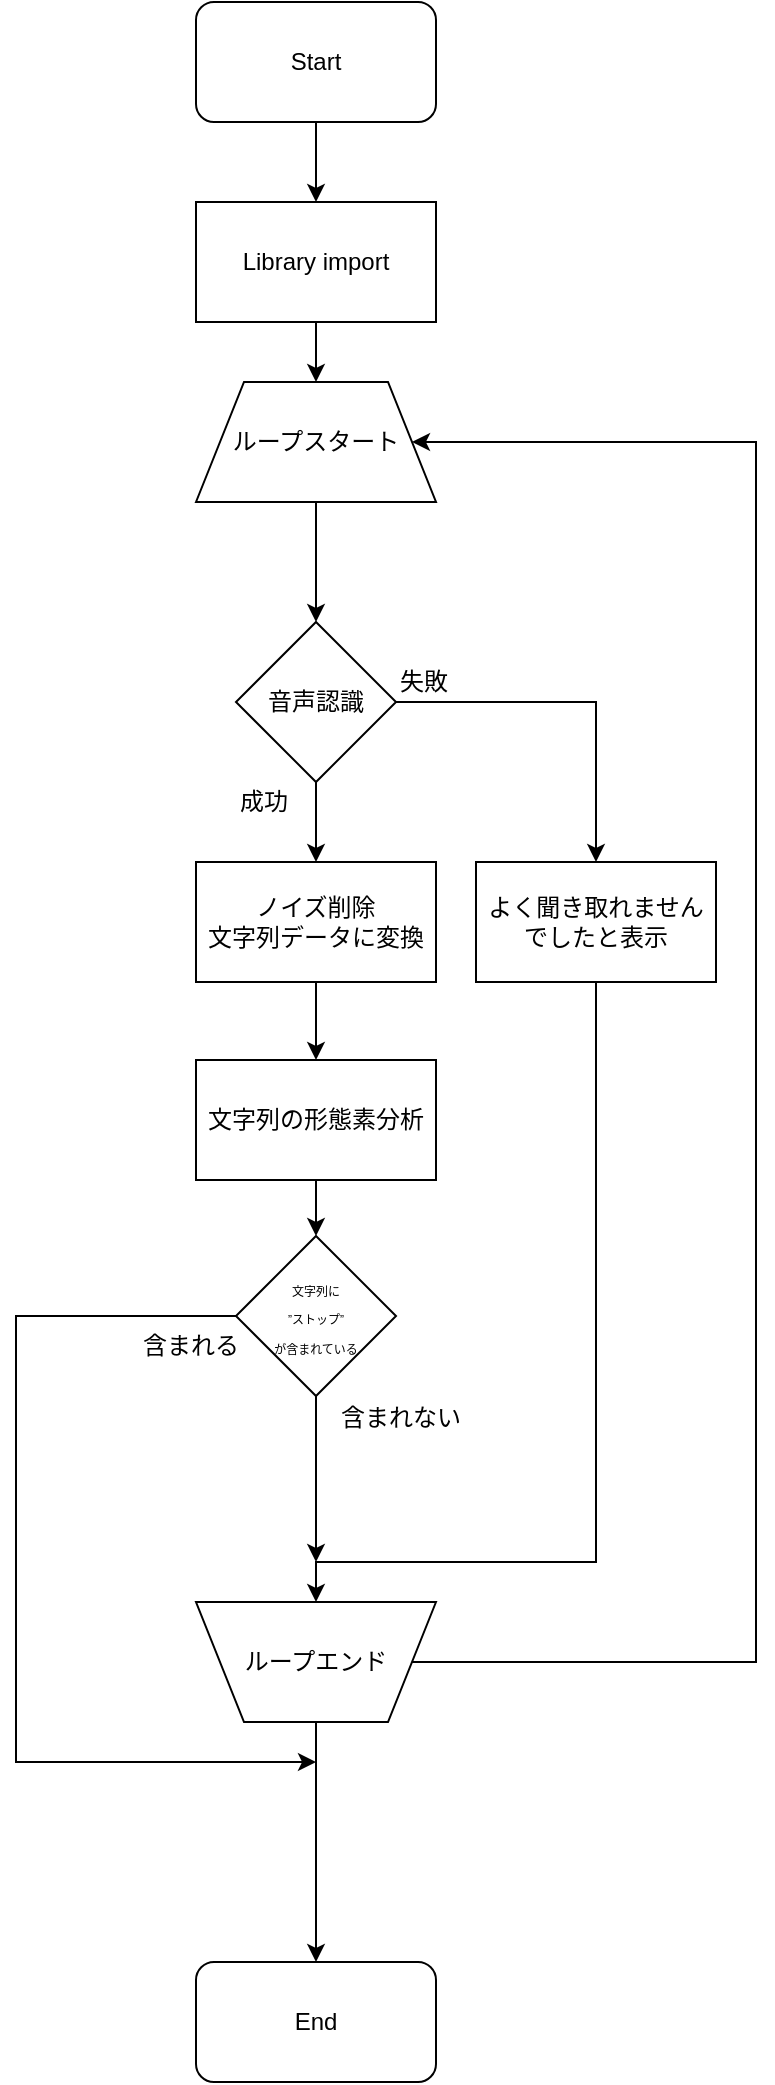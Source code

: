 <mxfile version="13.1.3">
    <diagram id="QbpugXXi04N0f4vuCbU1" name="Page-1">
        <mxGraphModel dx="976" dy="595" grid="1" gridSize="11" guides="1" tooltips="1" connect="1" arrows="1" fold="1" page="1" pageScale="1" pageWidth="827" pageHeight="1169" math="0" shadow="0">
            <root>
                <mxCell id="0"/>
                <mxCell id="1" parent="0"/>
                <mxCell id="26" value="" style="edgeStyle=orthogonalEdgeStyle;rounded=0;orthogonalLoop=1;jettySize=auto;html=1;" parent="1" source="14" target="24" edge="1">
                    <mxGeometry relative="1" as="geometry"/>
                </mxCell>
                <mxCell id="34" style="edgeStyle=orthogonalEdgeStyle;rounded=0;orthogonalLoop=1;jettySize=auto;html=1;entryX=0.5;entryY=0;entryDx=0;entryDy=0;" parent="1" source="14" target="23" edge="1">
                    <mxGeometry relative="1" as="geometry"/>
                </mxCell>
                <mxCell id="14" value="音声認識" style="rhombus;whiteSpace=wrap;html=1;" parent="1" vertex="1">
                    <mxGeometry x="320" y="320" width="80" height="80" as="geometry"/>
                </mxCell>
                <mxCell id="21" value="" style="edgeStyle=orthogonalEdgeStyle;rounded=0;orthogonalLoop=1;jettySize=auto;html=1;" parent="1" source="15" target="16" edge="1">
                    <mxGeometry relative="1" as="geometry"/>
                </mxCell>
                <mxCell id="15" value="Start" style="rounded=1;whiteSpace=wrap;html=1;" parent="1" vertex="1">
                    <mxGeometry x="300" y="10" width="120" height="60" as="geometry"/>
                </mxCell>
                <mxCell id="38" value="" style="edgeStyle=orthogonalEdgeStyle;rounded=0;orthogonalLoop=1;jettySize=auto;html=1;" parent="1" source="16" target="37" edge="1">
                    <mxGeometry relative="1" as="geometry"/>
                </mxCell>
                <mxCell id="16" value="Library import" style="rounded=0;whiteSpace=wrap;html=1;" parent="1" vertex="1">
                    <mxGeometry x="300" y="110" width="120" height="60" as="geometry"/>
                </mxCell>
                <mxCell id="48" style="edgeStyle=orthogonalEdgeStyle;rounded=0;orthogonalLoop=1;jettySize=auto;html=1;" edge="1" parent="1" source="23" target="40">
                    <mxGeometry relative="1" as="geometry">
                        <Array as="points">
                            <mxPoint x="500" y="790"/>
                            <mxPoint x="360" y="790"/>
                        </Array>
                    </mxGeometry>
                </mxCell>
                <mxCell id="23" value="よく聞き取れませんでしたと表示" style="rounded=0;whiteSpace=wrap;html=1;" parent="1" vertex="1">
                    <mxGeometry x="440" y="440" width="120" height="60" as="geometry"/>
                </mxCell>
                <mxCell id="65" style="edgeStyle=orthogonalEdgeStyle;rounded=0;orthogonalLoop=1;jettySize=auto;html=1;entryX=0.5;entryY=0;entryDx=0;entryDy=0;" edge="1" parent="1" source="24" target="44">
                    <mxGeometry relative="1" as="geometry">
                        <mxPoint x="360" y="517" as="targetPoint"/>
                    </mxGeometry>
                </mxCell>
                <mxCell id="24" value="ノイズ削除&lt;br&gt;文字列データに変換" style="rounded=0;whiteSpace=wrap;html=1;" parent="1" vertex="1">
                    <mxGeometry x="300" y="440" width="120" height="60" as="geometry"/>
                </mxCell>
                <mxCell id="35" value="成功" style="text;html=1;resizable=0;points=[];autosize=1;align=left;verticalAlign=top;spacingTop=-4;" parent="1" vertex="1">
                    <mxGeometry x="320" y="400" width="40" height="10" as="geometry"/>
                </mxCell>
                <mxCell id="36" value="失敗" style="text;html=1;resizable=0;points=[];autosize=1;align=left;verticalAlign=top;spacingTop=-4;" parent="1" vertex="1">
                    <mxGeometry x="400" y="340" width="40" height="10" as="geometry"/>
                </mxCell>
                <mxCell id="39" value="" style="edgeStyle=orthogonalEdgeStyle;rounded=0;orthogonalLoop=1;jettySize=auto;html=1;" parent="1" source="37" target="14" edge="1">
                    <mxGeometry relative="1" as="geometry"/>
                </mxCell>
                <mxCell id="37" value="ループスタート" style="shape=trapezoid;perimeter=trapezoidPerimeter;whiteSpace=wrap;html=1;" parent="1" vertex="1">
                    <mxGeometry x="300" y="200" width="120" height="60" as="geometry"/>
                </mxCell>
                <mxCell id="43" value="" style="edgeStyle=orthogonalEdgeStyle;rounded=0;orthogonalLoop=1;jettySize=auto;html=1;" edge="1" parent="1" source="40" target="41">
                    <mxGeometry relative="1" as="geometry">
                        <mxPoint x="360" y="950" as="targetPoint"/>
                    </mxGeometry>
                </mxCell>
                <mxCell id="50" value="" style="edgeStyle=orthogonalEdgeStyle;rounded=0;orthogonalLoop=1;jettySize=auto;html=1;entryX=1;entryY=0.5;entryDx=0;entryDy=0;" edge="1" parent="1" source="40" target="37">
                    <mxGeometry relative="1" as="geometry">
                        <mxPoint x="467" y="234" as="targetPoint"/>
                        <Array as="points">
                            <mxPoint x="580" y="840"/>
                            <mxPoint x="580" y="230"/>
                        </Array>
                    </mxGeometry>
                </mxCell>
                <mxCell id="40" value="ループエンド" style="shape=trapezoid;perimeter=trapezoidPerimeter;whiteSpace=wrap;html=1;direction=west;" parent="1" vertex="1">
                    <mxGeometry x="300" y="810" width="120" height="60" as="geometry"/>
                </mxCell>
                <mxCell id="41" value="End" style="rounded=1;whiteSpace=wrap;html=1;" vertex="1" parent="1">
                    <mxGeometry x="300" y="990" width="120" height="60" as="geometry"/>
                </mxCell>
                <mxCell id="66" style="edgeStyle=orthogonalEdgeStyle;rounded=0;orthogonalLoop=1;jettySize=auto;html=1;entryX=0.5;entryY=0;entryDx=0;entryDy=0;" edge="1" parent="1" source="44" target="55">
                    <mxGeometry relative="1" as="geometry"/>
                </mxCell>
                <mxCell id="44" value="文字列の形態素分析" style="rounded=0;whiteSpace=wrap;html=1;" vertex="1" parent="1">
                    <mxGeometry x="300" y="539" width="120" height="60" as="geometry"/>
                </mxCell>
                <mxCell id="57" value="" style="edgeStyle=orthogonalEdgeStyle;rounded=0;orthogonalLoop=1;jettySize=auto;html=1;" edge="1" parent="1" source="55">
                    <mxGeometry relative="1" as="geometry">
                        <mxPoint x="360" y="890" as="targetPoint"/>
                        <Array as="points">
                            <mxPoint x="210" y="667"/>
                            <mxPoint x="210" y="890"/>
                        </Array>
                    </mxGeometry>
                </mxCell>
                <mxCell id="61" value="" style="edgeStyle=orthogonalEdgeStyle;rounded=0;orthogonalLoop=1;jettySize=auto;html=1;" edge="1" parent="1" source="55">
                    <mxGeometry relative="1" as="geometry">
                        <mxPoint x="360" y="790" as="targetPoint"/>
                        <Array as="points">
                            <mxPoint x="360" y="770"/>
                            <mxPoint x="360" y="770"/>
                        </Array>
                    </mxGeometry>
                </mxCell>
                <mxCell id="58" value="含まれる" style="text;html=1;align=center;verticalAlign=middle;resizable=0;points=[];autosize=1;" vertex="1" parent="1">
                    <mxGeometry x="264" y="671" width="66" height="22" as="geometry"/>
                </mxCell>
                <mxCell id="59" value="含まれない" style="text;html=1;align=center;verticalAlign=middle;resizable=0;points=[];autosize=1;" vertex="1" parent="1">
                    <mxGeometry x="363" y="707" width="77" height="22" as="geometry"/>
                </mxCell>
                <mxCell id="55" value="&lt;font style=&quot;font-size: 6px&quot;&gt;文字列に&lt;br style=&quot;font-size: 6px&quot;&gt;”ストップ”&lt;br style=&quot;font-size: 6px&quot;&gt;が含まれている&lt;/font&gt;" style="rhombus;whiteSpace=wrap;html=1;" vertex="1" parent="1">
                    <mxGeometry x="320" y="627" width="80" height="80" as="geometry"/>
                </mxCell>
            </root>
        </mxGraphModel>
    </diagram>
</mxfile>
